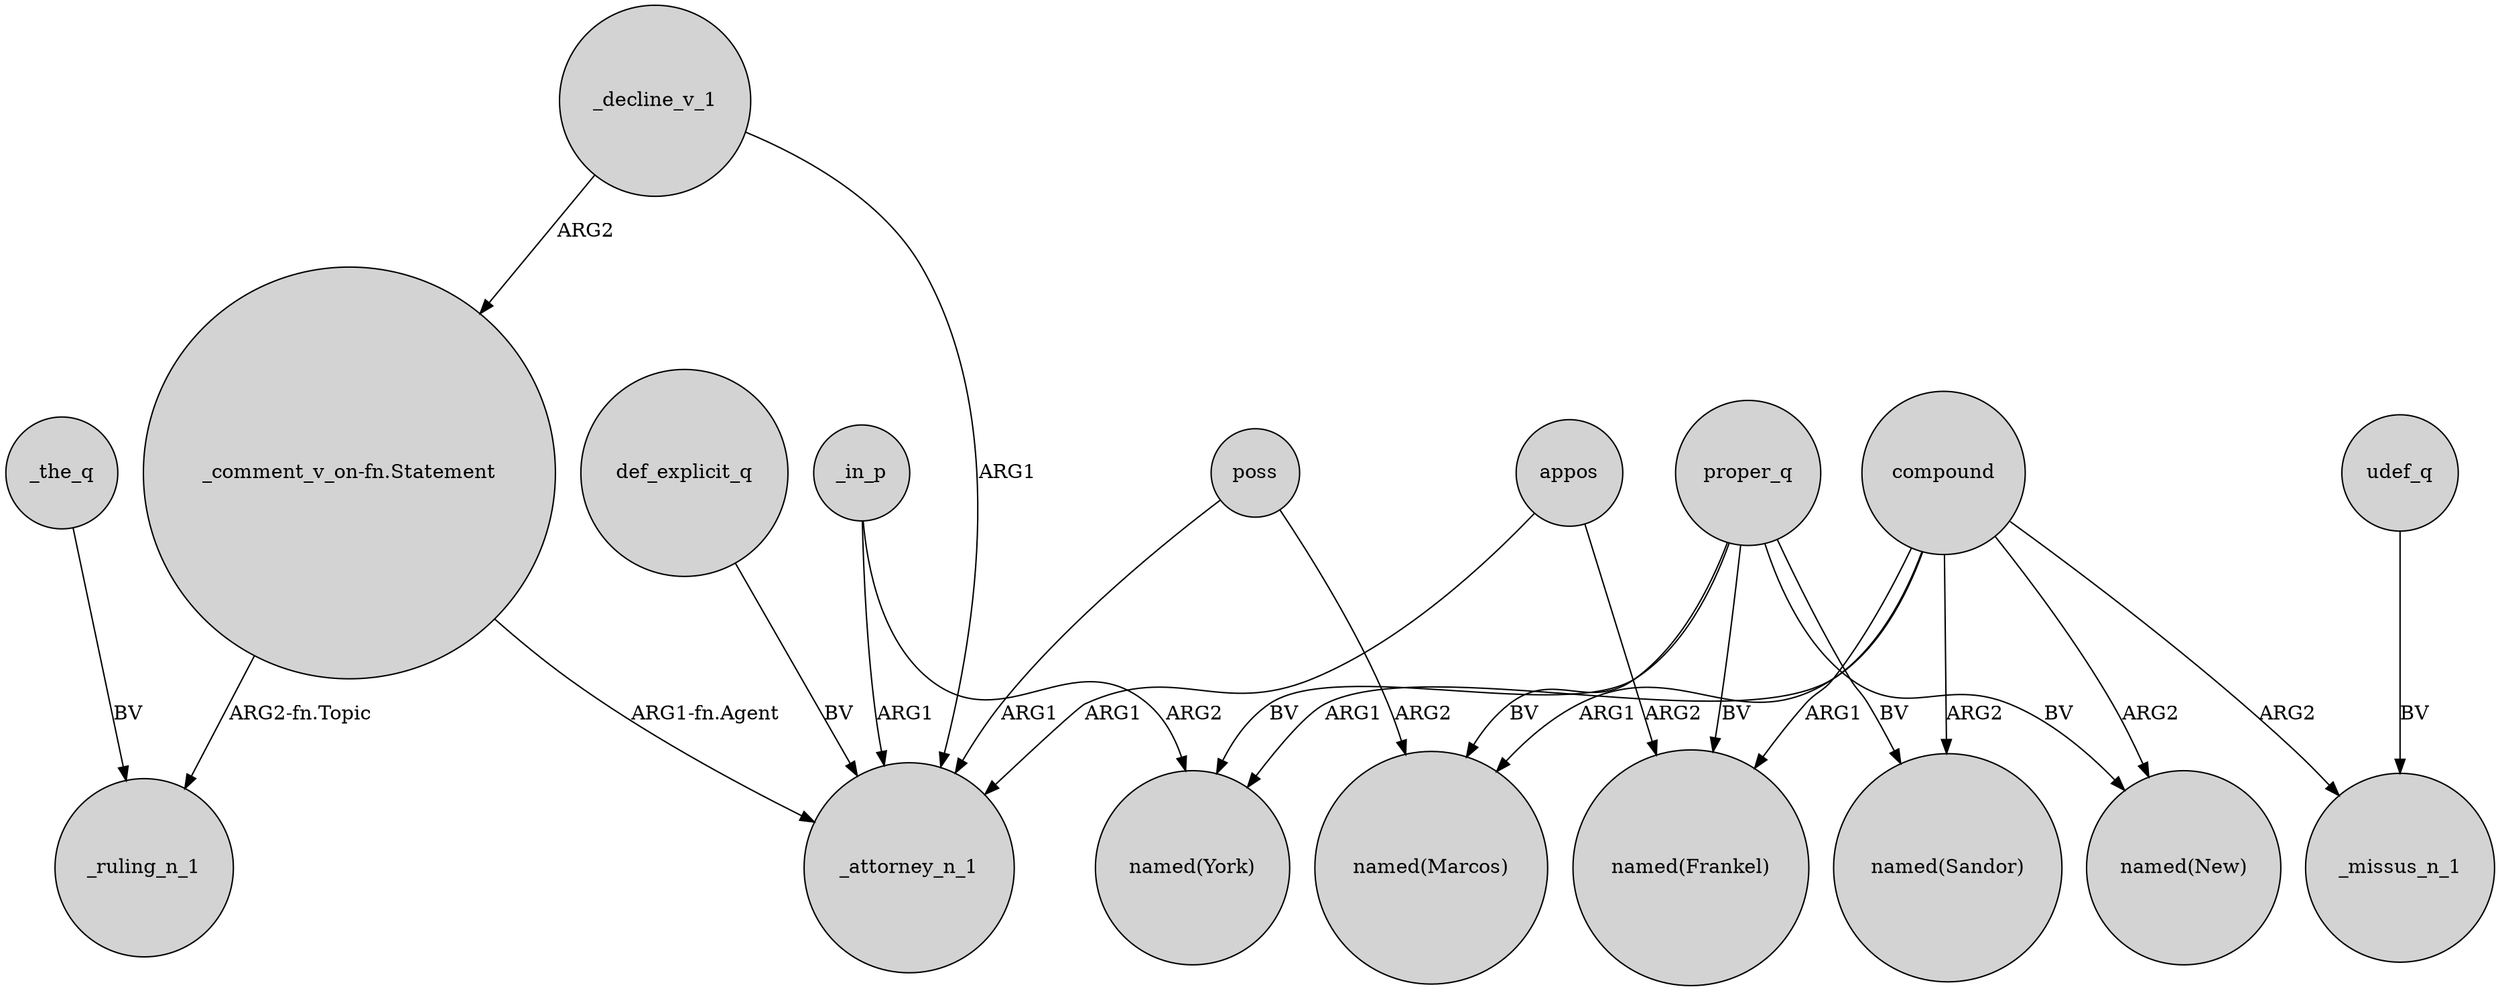 digraph {
	node [shape=circle style=filled]
	poss -> _attorney_n_1 [label=ARG1]
	_decline_v_1 -> _attorney_n_1 [label=ARG1]
	def_explicit_q -> _attorney_n_1 [label=BV]
	compound -> "named(New)" [label=ARG2]
	proper_q -> "named(New)" [label=BV]
	compound -> "named(Sandor)" [label=ARG2]
	compound -> _missus_n_1 [label=ARG2]
	udef_q -> _missus_n_1 [label=BV]
	"_comment_v_on-fn.Statement" -> _attorney_n_1 [label="ARG1-fn.Agent"]
	"_comment_v_on-fn.Statement" -> _ruling_n_1 [label="ARG2-fn.Topic"]
	compound -> "named(Marcos)" [label=ARG1]
	_decline_v_1 -> "_comment_v_on-fn.Statement" [label=ARG2]
	proper_q -> "named(Frankel)" [label=BV]
	compound -> "named(York)" [label=ARG1]
	poss -> "named(Marcos)" [label=ARG2]
	_in_p -> "named(York)" [label=ARG2]
	appos -> "named(Frankel)" [label=ARG2]
	_in_p -> _attorney_n_1 [label=ARG1]
	proper_q -> "named(York)" [label=BV]
	appos -> _attorney_n_1 [label=ARG1]
	proper_q -> "named(Marcos)" [label=BV]
	proper_q -> "named(Sandor)" [label=BV]
	compound -> "named(Frankel)" [label=ARG1]
	_the_q -> _ruling_n_1 [label=BV]
}
